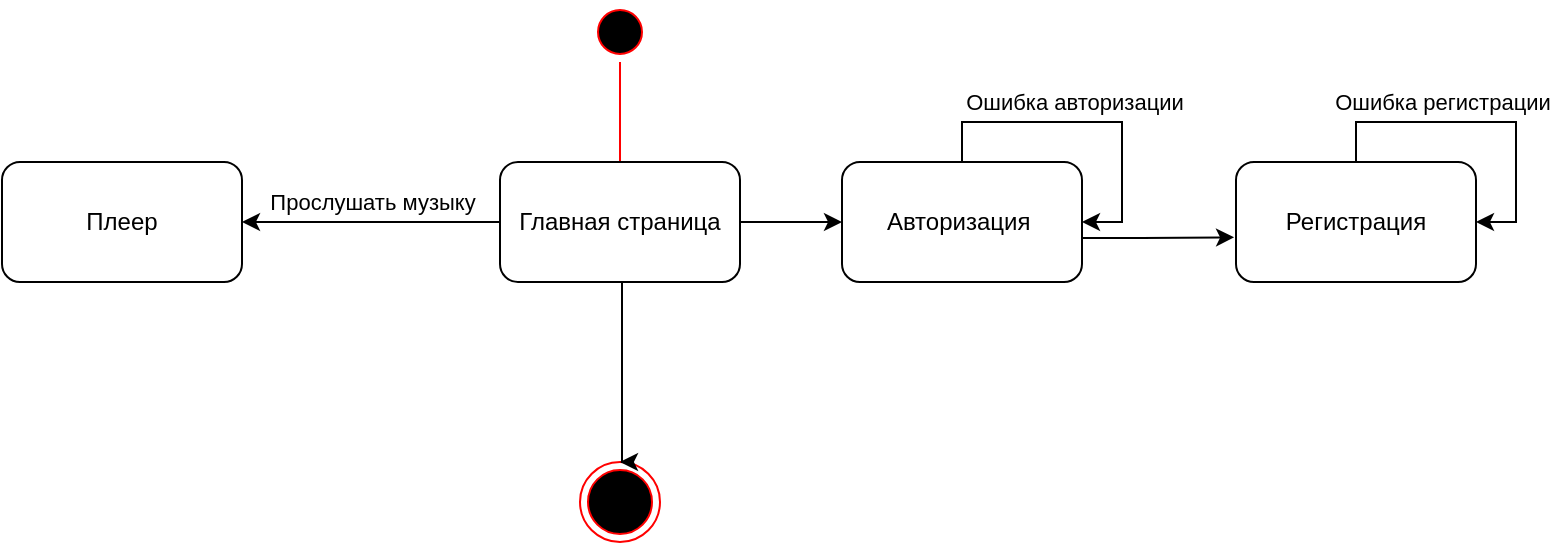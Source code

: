 <mxfile version="20.8.16" type="device"><diagram name="Страница 1" id="rVAFcaqctK5HPEN8hJ4H"><mxGraphModel dx="780" dy="542" grid="1" gridSize="10" guides="1" tooltips="1" connect="1" arrows="1" fold="1" page="1" pageScale="1" pageWidth="827" pageHeight="1169" math="0" shadow="0"><root><mxCell id="0"/><mxCell id="1" parent="0"/><mxCell id="9_PqC7XgKBTmLoo8NXAL-1" value="" style="ellipse;html=1;shape=startState;fillColor=#000000;strokeColor=#ff0000;" vertex="1" parent="1"><mxGeometry x="384" y="40" width="30" height="30" as="geometry"/></mxCell><mxCell id="9_PqC7XgKBTmLoo8NXAL-2" value="" style="edgeStyle=orthogonalEdgeStyle;html=1;verticalAlign=bottom;endArrow=open;endSize=8;strokeColor=#ff0000;rounded=0;entryX=0.5;entryY=0;entryDx=0;entryDy=0;" edge="1" parent="1" source="9_PqC7XgKBTmLoo8NXAL-1" target="9_PqC7XgKBTmLoo8NXAL-11"><mxGeometry relative="1" as="geometry"><mxPoint x="399" y="130" as="targetPoint"/><Array as="points"><mxPoint x="399" y="160"/></Array></mxGeometry></mxCell><mxCell id="9_PqC7XgKBTmLoo8NXAL-3" value="" style="ellipse;html=1;shape=endState;fillColor=#000000;strokeColor=#ff0000;" vertex="1" parent="1"><mxGeometry x="379" y="270" width="40" height="40" as="geometry"/></mxCell><mxCell id="9_PqC7XgKBTmLoo8NXAL-4" style="edgeStyle=orthogonalEdgeStyle;rounded=0;orthogonalLoop=1;jettySize=auto;html=1;" edge="1" parent="1" source="9_PqC7XgKBTmLoo8NXAL-11" target="9_PqC7XgKBTmLoo8NXAL-17"><mxGeometry relative="1" as="geometry"/></mxCell><mxCell id="9_PqC7XgKBTmLoo8NXAL-5" value="" style="edgeStyle=orthogonalEdgeStyle;rounded=0;orthogonalLoop=1;jettySize=auto;html=1;" edge="1" parent="1" source="9_PqC7XgKBTmLoo8NXAL-11" target="9_PqC7XgKBTmLoo8NXAL-18"><mxGeometry relative="1" as="geometry"><Array as="points"><mxPoint x="290" y="150"/><mxPoint x="290" y="150"/></Array></mxGeometry></mxCell><mxCell id="9_PqC7XgKBTmLoo8NXAL-6" value="Прослушать музыку" style="edgeLabel;html=1;align=center;verticalAlign=middle;resizable=0;points=[];" vertex="1" connectable="0" parent="9_PqC7XgKBTmLoo8NXAL-5"><mxGeometry x="-0.248" y="1" relative="1" as="geometry"><mxPoint x="-16" y="-11" as="offset"/></mxGeometry></mxCell><mxCell id="9_PqC7XgKBTmLoo8NXAL-10" style="edgeStyle=orthogonalEdgeStyle;rounded=0;orthogonalLoop=1;jettySize=auto;html=1;entryX=0.5;entryY=0;entryDx=0;entryDy=0;" edge="1" parent="1" source="9_PqC7XgKBTmLoo8NXAL-11" target="9_PqC7XgKBTmLoo8NXAL-3"><mxGeometry relative="1" as="geometry"><Array as="points"><mxPoint x="400" y="270"/></Array></mxGeometry></mxCell><mxCell id="9_PqC7XgKBTmLoo8NXAL-11" value="Главная страница" style="rounded=1;whiteSpace=wrap;html=1;" vertex="1" parent="1"><mxGeometry x="339" y="120" width="120" height="60" as="geometry"/></mxCell><mxCell id="9_PqC7XgKBTmLoo8NXAL-28" style="edgeStyle=orthogonalEdgeStyle;rounded=0;orthogonalLoop=1;jettySize=auto;html=1;entryX=-0.008;entryY=0.628;entryDx=0;entryDy=0;entryPerimeter=0;" edge="1" parent="1" source="9_PqC7XgKBTmLoo8NXAL-17" target="9_PqC7XgKBTmLoo8NXAL-27"><mxGeometry relative="1" as="geometry"><Array as="points"><mxPoint x="660" y="158"/><mxPoint x="660" y="158"/></Array></mxGeometry></mxCell><mxCell id="9_PqC7XgKBTmLoo8NXAL-17" value="Авторизация&amp;nbsp;" style="rounded=1;whiteSpace=wrap;html=1;" vertex="1" parent="1"><mxGeometry x="510" y="120" width="120" height="60" as="geometry"/></mxCell><mxCell id="9_PqC7XgKBTmLoo8NXAL-18" value="Плеер" style="rounded=1;whiteSpace=wrap;html=1;" vertex="1" parent="1"><mxGeometry x="90" y="120" width="120" height="60" as="geometry"/></mxCell><mxCell id="9_PqC7XgKBTmLoo8NXAL-20" style="edgeStyle=orthogonalEdgeStyle;rounded=0;orthogonalLoop=1;jettySize=auto;html=1;" edge="1" parent="1" source="9_PqC7XgKBTmLoo8NXAL-17"><mxGeometry relative="1" as="geometry"><mxPoint x="630" y="150" as="targetPoint"/><Array as="points"><mxPoint x="570" y="100"/><mxPoint x="650" y="100"/><mxPoint x="650" y="150"/></Array></mxGeometry></mxCell><mxCell id="9_PqC7XgKBTmLoo8NXAL-21" value="Ошибка авторизации" style="edgeLabel;html=1;align=center;verticalAlign=middle;resizable=0;points=[];" vertex="1" connectable="0" parent="9_PqC7XgKBTmLoo8NXAL-20"><mxGeometry x="-0.114" y="-3" relative="1" as="geometry"><mxPoint y="-13" as="offset"/></mxGeometry></mxCell><mxCell id="9_PqC7XgKBTmLoo8NXAL-27" value="Регистрация" style="whiteSpace=wrap;html=1;rounded=1;" vertex="1" parent="1"><mxGeometry x="707" y="120" width="120" height="60" as="geometry"/></mxCell><mxCell id="9_PqC7XgKBTmLoo8NXAL-31" style="edgeStyle=orthogonalEdgeStyle;rounded=0;orthogonalLoop=1;jettySize=auto;html=1;entryX=1;entryY=0.5;entryDx=0;entryDy=0;" edge="1" parent="1" source="9_PqC7XgKBTmLoo8NXAL-27" target="9_PqC7XgKBTmLoo8NXAL-27"><mxGeometry relative="1" as="geometry"/></mxCell><mxCell id="9_PqC7XgKBTmLoo8NXAL-32" value="Ошибка регистрации" style="edgeLabel;html=1;align=center;verticalAlign=middle;resizable=0;points=[];" vertex="1" connectable="0" parent="9_PqC7XgKBTmLoo8NXAL-31"><mxGeometry x="-0.541" relative="1" as="geometry"><mxPoint x="24" y="-10" as="offset"/></mxGeometry></mxCell></root></mxGraphModel></diagram></mxfile>